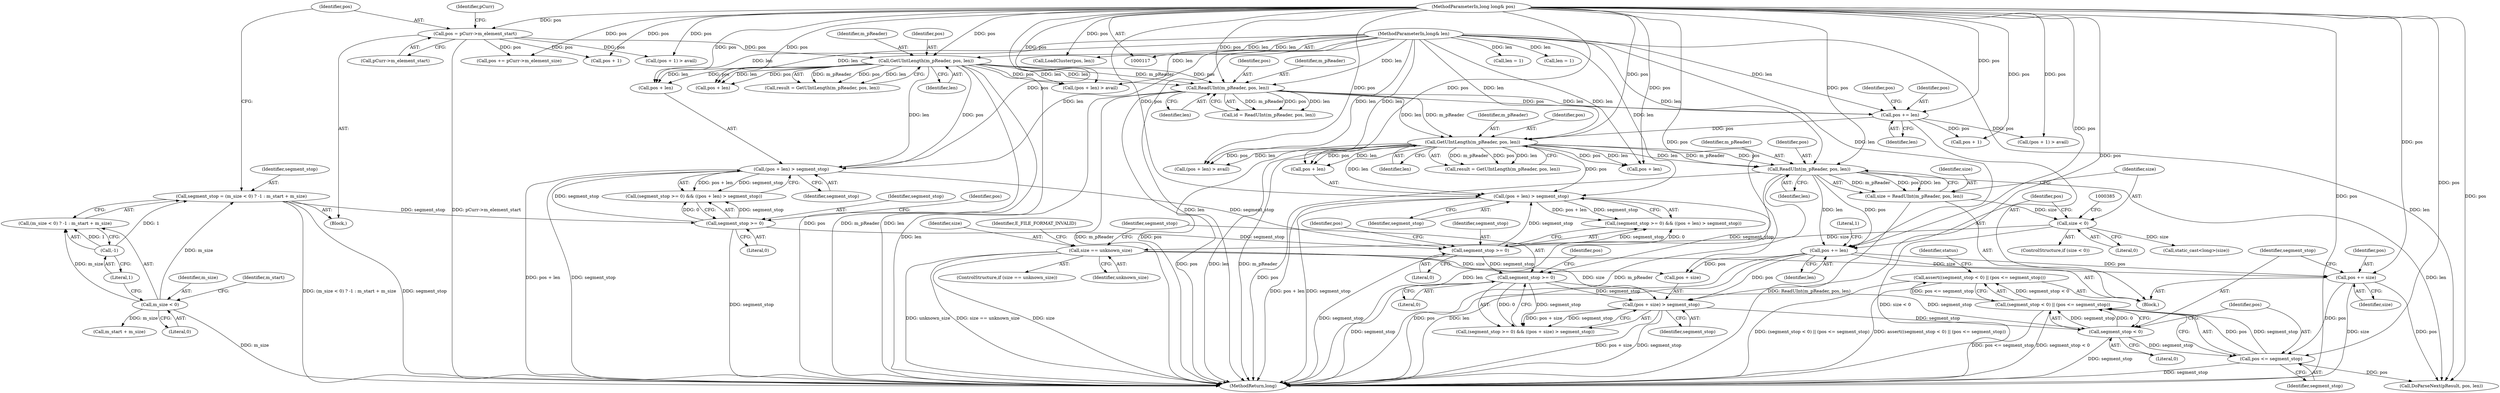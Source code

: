 digraph "0_Android_cc274e2abe8b2a6698a5c47d8aa4bb45f1f9538d_55@API" {
"1000413" [label="(Call,assert((segment_stop < 0) || (pos <= segment_stop)))"];
"1000414" [label="(Call,(segment_stop < 0) || (pos <= segment_stop))"];
"1000415" [label="(Call,segment_stop < 0)"];
"1000400" [label="(Call,segment_stop >= 0)"];
"1000357" [label="(Call,(pos + len) > segment_stop)"];
"1000334" [label="(Call,GetUIntLength(m_pReader, pos, len))"];
"1000306" [label="(Call,ReadUInt(m_pReader, pos, len))"];
"1000265" [label="(Call,GetUIntLength(m_pReader, pos, len))"];
"1000120" [label="(MethodParameterIn,long long& pos)"];
"1000232" [label="(Call,pos = pCurr->m_element_start)"];
"1000121" [label="(MethodParameterIn,long& len)"];
"1000317" [label="(Call,pos += len)"];
"1000354" [label="(Call,segment_stop >= 0)"];
"1000285" [label="(Call,segment_stop >= 0)"];
"1000221" [label="(Call,segment_stop = (m_size < 0) ? -1 : m_start + m_size)"];
"1000227" [label="(Call,-1)"];
"1000224" [label="(Call,m_size < 0)"];
"1000288" [label="(Call,(pos + len) > segment_stop)"];
"1000403" [label="(Call,(pos + size) > segment_stop)"];
"1000387" [label="(Call,pos += len)"];
"1000375" [label="(Call,ReadUInt(m_pReader, pos, len))"];
"1000393" [label="(Call,size == unknown_size)"];
"1000380" [label="(Call,size < 0)"];
"1000373" [label="(Call,size = ReadUInt(m_pReader, pos, len))"];
"1000418" [label="(Call,pos <= segment_stop)"];
"1000410" [label="(Call,pos += size)"];
"1000227" [label="(Call,-1)"];
"1000224" [label="(Call,m_size < 0)"];
"1000400" [label="(Call,segment_stop >= 0)"];
"1000388" [label="(Identifier,pos)"];
"1000226" [label="(Literal,0)"];
"1000359" [label="(Identifier,pos)"];
"1000420" [label="(Identifier,segment_stop)"];
"1000252" [label="(Call,pos + 1)"];
"1000416" [label="(Identifier,segment_stop)"];
"1000399" [label="(Call,(segment_stop >= 0) && ((pos + size) > segment_stop))"];
"1000257" [label="(Call,len = 1)"];
"1000357" [label="(Call,(pos + len) > segment_stop)"];
"1000335" [label="(Identifier,m_pReader)"];
"1000417" [label="(Literal,0)"];
"1000375" [label="(Call,ReadUInt(m_pReader, pos, len))"];
"1000233" [label="(Identifier,pos)"];
"1000405" [label="(Identifier,pos)"];
"1000332" [label="(Call,result = GetUIntLength(m_pReader, pos, len))"];
"1000297" [label="(Call,pos + len)"];
"1000268" [label="(Identifier,len)"];
"1000225" [label="(Identifier,m_size)"];
"1000308" [label="(Identifier,pos)"];
"1000355" [label="(Identifier,segment_stop)"];
"1000426" [label="(Call,DoParseNext(pResult, pos, len))"];
"1000404" [label="(Call,pos + size)"];
"1000322" [label="(Call,pos + 1)"];
"1000222" [label="(Identifier,segment_stop)"];
"1000361" [label="(Identifier,segment_stop)"];
"1000336" [label="(Identifier,pos)"];
"1000265" [label="(Call,GetUIntLength(m_pReader, pos, len))"];
"1000366" [label="(Call,pos + len)"];
"1000286" [label="(Identifier,segment_stop)"];
"1000381" [label="(Identifier,size)"];
"1000230" [label="(Identifier,m_start)"];
"1000120" [label="(MethodParameterIn,long long& pos)"];
"1000418" [label="(Call,pos <= segment_stop)"];
"1000327" [label="(Call,len = 1)"];
"1000415" [label="(Call,segment_stop < 0)"];
"1000419" [label="(Identifier,pos)"];
"1000392" [label="(ControlStructure,if (size == unknown_size))"];
"1000410" [label="(Call,pos += size)"];
"1000229" [label="(Call,m_start + m_size)"];
"1000376" [label="(Identifier,m_pReader)"];
"1000382" [label="(Literal,0)"];
"1000384" [label="(Call,static_cast<long>(size))"];
"1000387" [label="(Call,pos += len)"];
"1000306" [label="(Call,ReadUInt(m_pReader, pos, len))"];
"1000323" [label="(Identifier,pos)"];
"1000284" [label="(Call,(segment_stop >= 0) && ((pos + len) > segment_stop))"];
"1000228" [label="(Literal,1)"];
"1000287" [label="(Literal,0)"];
"1000232" [label="(Call,pos = pCurr->m_element_start)"];
"1000412" [label="(Identifier,size)"];
"1000334" [label="(Call,GetUIntLength(m_pReader, pos, len))"];
"1000393" [label="(Call,size == unknown_size)"];
"1000379" [label="(ControlStructure,if (size < 0))"];
"1000263" [label="(Call,result = GetUIntLength(m_pReader, pos, len))"];
"1000267" [label="(Identifier,pos)"];
"1000285" [label="(Call,segment_stop >= 0)"];
"1000411" [label="(Identifier,pos)"];
"1000309" [label="(Identifier,len)"];
"1000380" [label="(Call,size < 0)"];
"1000337" [label="(Identifier,len)"];
"1000292" [label="(Identifier,segment_stop)"];
"1000377" [label="(Identifier,pos)"];
"1000266" [label="(Identifier,m_pReader)"];
"1000240" [label="(Identifier,pCurr)"];
"1000234" [label="(Call,pCurr->m_element_start)"];
"1000374" [label="(Identifier,size)"];
"1000318" [label="(Identifier,pos)"];
"1000407" [label="(Identifier,segment_stop)"];
"1000121" [label="(MethodParameterIn,long& len)"];
"1000290" [label="(Identifier,pos)"];
"1000223" [label="(Call,(m_size < 0) ? -1 : m_start + m_size)"];
"1000304" [label="(Call,id = ReadUInt(m_pReader, pos, len))"];
"1000365" [label="(Call,(pos + len) > avail)"];
"1000122" [label="(Block,)"];
"1000401" [label="(Identifier,segment_stop)"];
"1000394" [label="(Identifier,size)"];
"1000391" [label="(Literal,1)"];
"1000414" [label="(Call,(segment_stop < 0) || (pos <= segment_stop))"];
"1000288" [label="(Call,(pos + len) > segment_stop)"];
"1000289" [label="(Call,pos + len)"];
"1000378" [label="(Identifier,len)"];
"1000321" [label="(Call,(pos + 1) > avail)"];
"1000436" [label="(MethodReturn,long)"];
"1000389" [label="(Identifier,len)"];
"1000296" [label="(Call,(pos + len) > avail)"];
"1000354" [label="(Call,segment_stop >= 0)"];
"1000251" [label="(Call,(pos + 1) > avail)"];
"1000171" [label="(Call,LoadCluster(pos, len))"];
"1000395" [label="(Identifier,unknown_size)"];
"1000397" [label="(Identifier,E_FILE_FORMAT_INVALID)"];
"1000402" [label="(Literal,0)"];
"1000249" [label="(Block,)"];
"1000413" [label="(Call,assert((segment_stop < 0) || (pos <= segment_stop)))"];
"1000356" [label="(Literal,0)"];
"1000358" [label="(Call,pos + len)"];
"1000425" [label="(Identifier,status)"];
"1000221" [label="(Call,segment_stop = (m_size < 0) ? -1 : m_start + m_size)"];
"1000373" [label="(Call,size = ReadUInt(m_pReader, pos, len))"];
"1000319" [label="(Identifier,len)"];
"1000243" [label="(Call,pos += pCurr->m_element_size)"];
"1000317" [label="(Call,pos += len)"];
"1000353" [label="(Call,(segment_stop >= 0) && ((pos + len) > segment_stop))"];
"1000307" [label="(Identifier,m_pReader)"];
"1000403" [label="(Call,(pos + size) > segment_stop)"];
"1000413" -> "1000249"  [label="AST: "];
"1000413" -> "1000414"  [label="CFG: "];
"1000414" -> "1000413"  [label="AST: "];
"1000425" -> "1000413"  [label="CFG: "];
"1000413" -> "1000436"  [label="DDG: (segment_stop < 0) || (pos <= segment_stop)"];
"1000413" -> "1000436"  [label="DDG: assert((segment_stop < 0) || (pos <= segment_stop))"];
"1000414" -> "1000413"  [label="DDG: segment_stop < 0"];
"1000414" -> "1000413"  [label="DDG: pos <= segment_stop"];
"1000414" -> "1000415"  [label="CFG: "];
"1000414" -> "1000418"  [label="CFG: "];
"1000415" -> "1000414"  [label="AST: "];
"1000418" -> "1000414"  [label="AST: "];
"1000414" -> "1000436"  [label="DDG: pos <= segment_stop"];
"1000414" -> "1000436"  [label="DDG: segment_stop < 0"];
"1000415" -> "1000414"  [label="DDG: segment_stop"];
"1000415" -> "1000414"  [label="DDG: 0"];
"1000418" -> "1000414"  [label="DDG: pos"];
"1000418" -> "1000414"  [label="DDG: segment_stop"];
"1000415" -> "1000417"  [label="CFG: "];
"1000416" -> "1000415"  [label="AST: "];
"1000417" -> "1000415"  [label="AST: "];
"1000419" -> "1000415"  [label="CFG: "];
"1000415" -> "1000436"  [label="DDG: segment_stop"];
"1000400" -> "1000415"  [label="DDG: segment_stop"];
"1000403" -> "1000415"  [label="DDG: segment_stop"];
"1000415" -> "1000418"  [label="DDG: segment_stop"];
"1000400" -> "1000399"  [label="AST: "];
"1000400" -> "1000402"  [label="CFG: "];
"1000401" -> "1000400"  [label="AST: "];
"1000402" -> "1000400"  [label="AST: "];
"1000405" -> "1000400"  [label="CFG: "];
"1000399" -> "1000400"  [label="CFG: "];
"1000400" -> "1000436"  [label="DDG: segment_stop"];
"1000400" -> "1000399"  [label="DDG: segment_stop"];
"1000400" -> "1000399"  [label="DDG: 0"];
"1000357" -> "1000400"  [label="DDG: segment_stop"];
"1000354" -> "1000400"  [label="DDG: segment_stop"];
"1000400" -> "1000403"  [label="DDG: segment_stop"];
"1000357" -> "1000353"  [label="AST: "];
"1000357" -> "1000361"  [label="CFG: "];
"1000358" -> "1000357"  [label="AST: "];
"1000361" -> "1000357"  [label="AST: "];
"1000353" -> "1000357"  [label="CFG: "];
"1000357" -> "1000436"  [label="DDG: segment_stop"];
"1000357" -> "1000436"  [label="DDG: pos + len"];
"1000357" -> "1000353"  [label="DDG: pos + len"];
"1000357" -> "1000353"  [label="DDG: segment_stop"];
"1000334" -> "1000357"  [label="DDG: pos"];
"1000334" -> "1000357"  [label="DDG: len"];
"1000120" -> "1000357"  [label="DDG: pos"];
"1000121" -> "1000357"  [label="DDG: len"];
"1000354" -> "1000357"  [label="DDG: segment_stop"];
"1000334" -> "1000332"  [label="AST: "];
"1000334" -> "1000337"  [label="CFG: "];
"1000335" -> "1000334"  [label="AST: "];
"1000336" -> "1000334"  [label="AST: "];
"1000337" -> "1000334"  [label="AST: "];
"1000332" -> "1000334"  [label="CFG: "];
"1000334" -> "1000436"  [label="DDG: pos"];
"1000334" -> "1000436"  [label="DDG: len"];
"1000334" -> "1000436"  [label="DDG: m_pReader"];
"1000334" -> "1000332"  [label="DDG: m_pReader"];
"1000334" -> "1000332"  [label="DDG: pos"];
"1000334" -> "1000332"  [label="DDG: len"];
"1000306" -> "1000334"  [label="DDG: m_pReader"];
"1000306" -> "1000334"  [label="DDG: len"];
"1000120" -> "1000334"  [label="DDG: pos"];
"1000317" -> "1000334"  [label="DDG: pos"];
"1000121" -> "1000334"  [label="DDG: len"];
"1000334" -> "1000358"  [label="DDG: pos"];
"1000334" -> "1000358"  [label="DDG: len"];
"1000334" -> "1000365"  [label="DDG: pos"];
"1000334" -> "1000365"  [label="DDG: len"];
"1000334" -> "1000366"  [label="DDG: pos"];
"1000334" -> "1000366"  [label="DDG: len"];
"1000334" -> "1000375"  [label="DDG: m_pReader"];
"1000334" -> "1000375"  [label="DDG: pos"];
"1000334" -> "1000375"  [label="DDG: len"];
"1000306" -> "1000304"  [label="AST: "];
"1000306" -> "1000309"  [label="CFG: "];
"1000307" -> "1000306"  [label="AST: "];
"1000308" -> "1000306"  [label="AST: "];
"1000309" -> "1000306"  [label="AST: "];
"1000304" -> "1000306"  [label="CFG: "];
"1000306" -> "1000436"  [label="DDG: len"];
"1000306" -> "1000436"  [label="DDG: m_pReader"];
"1000306" -> "1000436"  [label="DDG: pos"];
"1000306" -> "1000304"  [label="DDG: m_pReader"];
"1000306" -> "1000304"  [label="DDG: pos"];
"1000306" -> "1000304"  [label="DDG: len"];
"1000265" -> "1000306"  [label="DDG: m_pReader"];
"1000265" -> "1000306"  [label="DDG: pos"];
"1000265" -> "1000306"  [label="DDG: len"];
"1000120" -> "1000306"  [label="DDG: pos"];
"1000121" -> "1000306"  [label="DDG: len"];
"1000306" -> "1000317"  [label="DDG: len"];
"1000306" -> "1000317"  [label="DDG: pos"];
"1000265" -> "1000263"  [label="AST: "];
"1000265" -> "1000268"  [label="CFG: "];
"1000266" -> "1000265"  [label="AST: "];
"1000267" -> "1000265"  [label="AST: "];
"1000268" -> "1000265"  [label="AST: "];
"1000263" -> "1000265"  [label="CFG: "];
"1000265" -> "1000436"  [label="DDG: pos"];
"1000265" -> "1000436"  [label="DDG: len"];
"1000265" -> "1000436"  [label="DDG: m_pReader"];
"1000265" -> "1000263"  [label="DDG: m_pReader"];
"1000265" -> "1000263"  [label="DDG: pos"];
"1000265" -> "1000263"  [label="DDG: len"];
"1000120" -> "1000265"  [label="DDG: pos"];
"1000232" -> "1000265"  [label="DDG: pos"];
"1000121" -> "1000265"  [label="DDG: len"];
"1000265" -> "1000288"  [label="DDG: pos"];
"1000265" -> "1000288"  [label="DDG: len"];
"1000265" -> "1000289"  [label="DDG: pos"];
"1000265" -> "1000289"  [label="DDG: len"];
"1000265" -> "1000296"  [label="DDG: pos"];
"1000265" -> "1000296"  [label="DDG: len"];
"1000265" -> "1000297"  [label="DDG: pos"];
"1000265" -> "1000297"  [label="DDG: len"];
"1000120" -> "1000117"  [label="AST: "];
"1000120" -> "1000436"  [label="DDG: pos"];
"1000120" -> "1000171"  [label="DDG: pos"];
"1000120" -> "1000232"  [label="DDG: pos"];
"1000120" -> "1000243"  [label="DDG: pos"];
"1000120" -> "1000251"  [label="DDG: pos"];
"1000120" -> "1000252"  [label="DDG: pos"];
"1000120" -> "1000288"  [label="DDG: pos"];
"1000120" -> "1000289"  [label="DDG: pos"];
"1000120" -> "1000296"  [label="DDG: pos"];
"1000120" -> "1000297"  [label="DDG: pos"];
"1000120" -> "1000317"  [label="DDG: pos"];
"1000120" -> "1000321"  [label="DDG: pos"];
"1000120" -> "1000322"  [label="DDG: pos"];
"1000120" -> "1000358"  [label="DDG: pos"];
"1000120" -> "1000365"  [label="DDG: pos"];
"1000120" -> "1000366"  [label="DDG: pos"];
"1000120" -> "1000375"  [label="DDG: pos"];
"1000120" -> "1000387"  [label="DDG: pos"];
"1000120" -> "1000403"  [label="DDG: pos"];
"1000120" -> "1000404"  [label="DDG: pos"];
"1000120" -> "1000410"  [label="DDG: pos"];
"1000120" -> "1000418"  [label="DDG: pos"];
"1000120" -> "1000426"  [label="DDG: pos"];
"1000232" -> "1000122"  [label="AST: "];
"1000232" -> "1000234"  [label="CFG: "];
"1000233" -> "1000232"  [label="AST: "];
"1000234" -> "1000232"  [label="AST: "];
"1000240" -> "1000232"  [label="CFG: "];
"1000232" -> "1000436"  [label="DDG: pCurr->m_element_start"];
"1000232" -> "1000243"  [label="DDG: pos"];
"1000232" -> "1000251"  [label="DDG: pos"];
"1000232" -> "1000252"  [label="DDG: pos"];
"1000121" -> "1000117"  [label="AST: "];
"1000121" -> "1000436"  [label="DDG: len"];
"1000121" -> "1000171"  [label="DDG: len"];
"1000121" -> "1000257"  [label="DDG: len"];
"1000121" -> "1000288"  [label="DDG: len"];
"1000121" -> "1000289"  [label="DDG: len"];
"1000121" -> "1000296"  [label="DDG: len"];
"1000121" -> "1000297"  [label="DDG: len"];
"1000121" -> "1000317"  [label="DDG: len"];
"1000121" -> "1000327"  [label="DDG: len"];
"1000121" -> "1000358"  [label="DDG: len"];
"1000121" -> "1000365"  [label="DDG: len"];
"1000121" -> "1000366"  [label="DDG: len"];
"1000121" -> "1000375"  [label="DDG: len"];
"1000121" -> "1000387"  [label="DDG: len"];
"1000121" -> "1000426"  [label="DDG: len"];
"1000317" -> "1000249"  [label="AST: "];
"1000317" -> "1000319"  [label="CFG: "];
"1000318" -> "1000317"  [label="AST: "];
"1000319" -> "1000317"  [label="AST: "];
"1000323" -> "1000317"  [label="CFG: "];
"1000317" -> "1000321"  [label="DDG: pos"];
"1000317" -> "1000322"  [label="DDG: pos"];
"1000354" -> "1000353"  [label="AST: "];
"1000354" -> "1000356"  [label="CFG: "];
"1000355" -> "1000354"  [label="AST: "];
"1000356" -> "1000354"  [label="AST: "];
"1000359" -> "1000354"  [label="CFG: "];
"1000353" -> "1000354"  [label="CFG: "];
"1000354" -> "1000436"  [label="DDG: segment_stop"];
"1000354" -> "1000353"  [label="DDG: segment_stop"];
"1000354" -> "1000353"  [label="DDG: 0"];
"1000285" -> "1000354"  [label="DDG: segment_stop"];
"1000288" -> "1000354"  [label="DDG: segment_stop"];
"1000285" -> "1000284"  [label="AST: "];
"1000285" -> "1000287"  [label="CFG: "];
"1000286" -> "1000285"  [label="AST: "];
"1000287" -> "1000285"  [label="AST: "];
"1000290" -> "1000285"  [label="CFG: "];
"1000284" -> "1000285"  [label="CFG: "];
"1000285" -> "1000436"  [label="DDG: segment_stop"];
"1000285" -> "1000284"  [label="DDG: segment_stop"];
"1000285" -> "1000284"  [label="DDG: 0"];
"1000221" -> "1000285"  [label="DDG: segment_stop"];
"1000285" -> "1000288"  [label="DDG: segment_stop"];
"1000221" -> "1000122"  [label="AST: "];
"1000221" -> "1000223"  [label="CFG: "];
"1000222" -> "1000221"  [label="AST: "];
"1000223" -> "1000221"  [label="AST: "];
"1000233" -> "1000221"  [label="CFG: "];
"1000221" -> "1000436"  [label="DDG: (m_size < 0) ? -1 : m_start + m_size"];
"1000221" -> "1000436"  [label="DDG: segment_stop"];
"1000227" -> "1000221"  [label="DDG: 1"];
"1000224" -> "1000221"  [label="DDG: m_size"];
"1000227" -> "1000223"  [label="AST: "];
"1000227" -> "1000228"  [label="CFG: "];
"1000228" -> "1000227"  [label="AST: "];
"1000223" -> "1000227"  [label="CFG: "];
"1000227" -> "1000223"  [label="DDG: 1"];
"1000224" -> "1000223"  [label="AST: "];
"1000224" -> "1000226"  [label="CFG: "];
"1000225" -> "1000224"  [label="AST: "];
"1000226" -> "1000224"  [label="AST: "];
"1000228" -> "1000224"  [label="CFG: "];
"1000230" -> "1000224"  [label="CFG: "];
"1000224" -> "1000436"  [label="DDG: m_size"];
"1000224" -> "1000223"  [label="DDG: m_size"];
"1000224" -> "1000229"  [label="DDG: m_size"];
"1000288" -> "1000284"  [label="AST: "];
"1000288" -> "1000292"  [label="CFG: "];
"1000289" -> "1000288"  [label="AST: "];
"1000292" -> "1000288"  [label="AST: "];
"1000284" -> "1000288"  [label="CFG: "];
"1000288" -> "1000436"  [label="DDG: segment_stop"];
"1000288" -> "1000436"  [label="DDG: pos + len"];
"1000288" -> "1000284"  [label="DDG: pos + len"];
"1000288" -> "1000284"  [label="DDG: segment_stop"];
"1000403" -> "1000399"  [label="AST: "];
"1000403" -> "1000407"  [label="CFG: "];
"1000404" -> "1000403"  [label="AST: "];
"1000407" -> "1000403"  [label="AST: "];
"1000399" -> "1000403"  [label="CFG: "];
"1000403" -> "1000436"  [label="DDG: pos + size"];
"1000403" -> "1000436"  [label="DDG: segment_stop"];
"1000403" -> "1000399"  [label="DDG: pos + size"];
"1000403" -> "1000399"  [label="DDG: segment_stop"];
"1000387" -> "1000403"  [label="DDG: pos"];
"1000393" -> "1000403"  [label="DDG: size"];
"1000387" -> "1000249"  [label="AST: "];
"1000387" -> "1000389"  [label="CFG: "];
"1000388" -> "1000387"  [label="AST: "];
"1000389" -> "1000387"  [label="AST: "];
"1000391" -> "1000387"  [label="CFG: "];
"1000387" -> "1000436"  [label="DDG: len"];
"1000387" -> "1000436"  [label="DDG: pos"];
"1000375" -> "1000387"  [label="DDG: len"];
"1000375" -> "1000387"  [label="DDG: pos"];
"1000387" -> "1000404"  [label="DDG: pos"];
"1000387" -> "1000410"  [label="DDG: pos"];
"1000375" -> "1000373"  [label="AST: "];
"1000375" -> "1000378"  [label="CFG: "];
"1000376" -> "1000375"  [label="AST: "];
"1000377" -> "1000375"  [label="AST: "];
"1000378" -> "1000375"  [label="AST: "];
"1000373" -> "1000375"  [label="CFG: "];
"1000375" -> "1000436"  [label="DDG: m_pReader"];
"1000375" -> "1000436"  [label="DDG: pos"];
"1000375" -> "1000436"  [label="DDG: len"];
"1000375" -> "1000373"  [label="DDG: m_pReader"];
"1000375" -> "1000373"  [label="DDG: pos"];
"1000375" -> "1000373"  [label="DDG: len"];
"1000375" -> "1000426"  [label="DDG: len"];
"1000393" -> "1000392"  [label="AST: "];
"1000393" -> "1000395"  [label="CFG: "];
"1000394" -> "1000393"  [label="AST: "];
"1000395" -> "1000393"  [label="AST: "];
"1000397" -> "1000393"  [label="CFG: "];
"1000401" -> "1000393"  [label="CFG: "];
"1000393" -> "1000436"  [label="DDG: size"];
"1000393" -> "1000436"  [label="DDG: size == unknown_size"];
"1000393" -> "1000436"  [label="DDG: unknown_size"];
"1000380" -> "1000393"  [label="DDG: size"];
"1000393" -> "1000404"  [label="DDG: size"];
"1000393" -> "1000410"  [label="DDG: size"];
"1000380" -> "1000379"  [label="AST: "];
"1000380" -> "1000382"  [label="CFG: "];
"1000381" -> "1000380"  [label="AST: "];
"1000382" -> "1000380"  [label="AST: "];
"1000385" -> "1000380"  [label="CFG: "];
"1000388" -> "1000380"  [label="CFG: "];
"1000380" -> "1000436"  [label="DDG: size < 0"];
"1000373" -> "1000380"  [label="DDG: size"];
"1000380" -> "1000384"  [label="DDG: size"];
"1000373" -> "1000249"  [label="AST: "];
"1000374" -> "1000373"  [label="AST: "];
"1000381" -> "1000373"  [label="CFG: "];
"1000373" -> "1000436"  [label="DDG: ReadUInt(m_pReader, pos, len)"];
"1000418" -> "1000420"  [label="CFG: "];
"1000419" -> "1000418"  [label="AST: "];
"1000420" -> "1000418"  [label="AST: "];
"1000418" -> "1000436"  [label="DDG: segment_stop"];
"1000410" -> "1000418"  [label="DDG: pos"];
"1000418" -> "1000426"  [label="DDG: pos"];
"1000410" -> "1000249"  [label="AST: "];
"1000410" -> "1000412"  [label="CFG: "];
"1000411" -> "1000410"  [label="AST: "];
"1000412" -> "1000410"  [label="AST: "];
"1000416" -> "1000410"  [label="CFG: "];
"1000410" -> "1000436"  [label="DDG: size"];
"1000410" -> "1000426"  [label="DDG: pos"];
}
